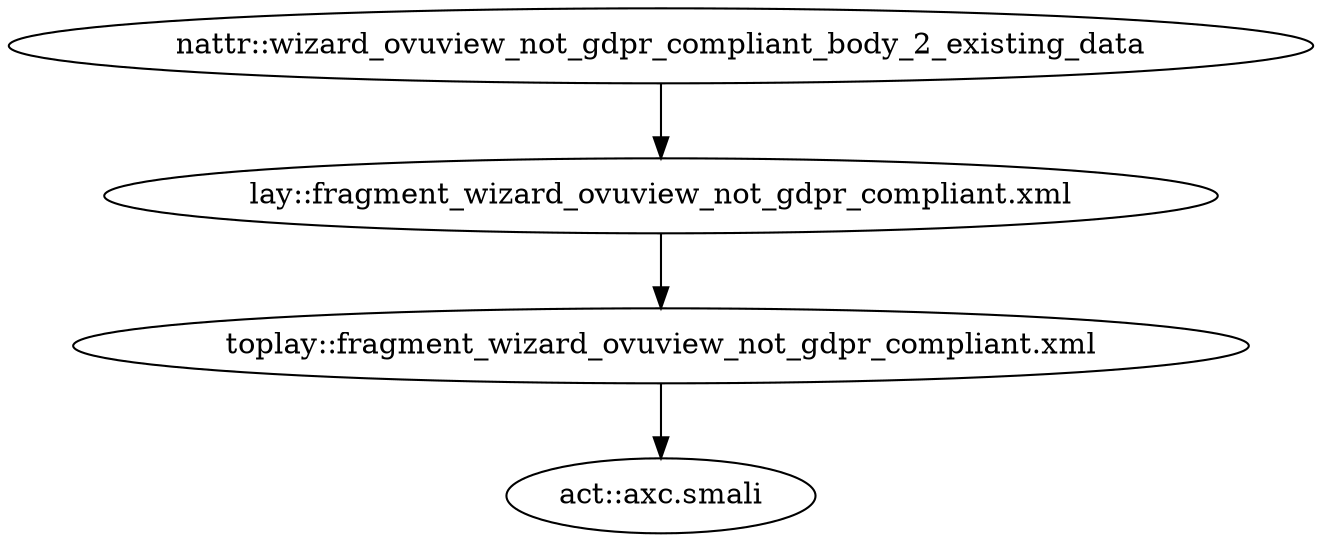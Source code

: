 digraph G {
"nattr::wizard_ovuview_not_gdpr_compliant_body_2_existing_data" -> "lay::fragment_wizard_ovuview_not_gdpr_compliant.xml"
"lay::fragment_wizard_ovuview_not_gdpr_compliant.xml" -> "toplay::fragment_wizard_ovuview_not_gdpr_compliant.xml"
"toplay::fragment_wizard_ovuview_not_gdpr_compliant.xml" -> "act::axc.smali"
}
